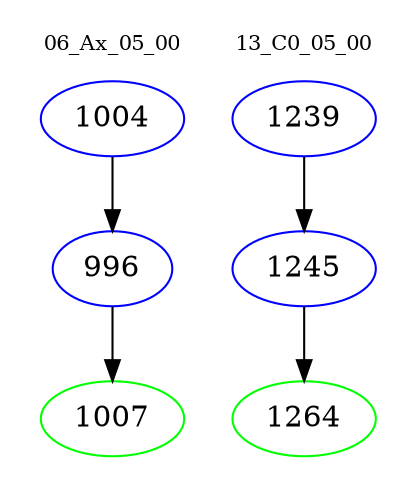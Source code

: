digraph{
subgraph cluster_0 {
color = white
label = "06_Ax_05_00";
fontsize=10;
T0_1004 [label="1004", color="blue"]
T0_1004 -> T0_996 [color="black"]
T0_996 [label="996", color="blue"]
T0_996 -> T0_1007 [color="black"]
T0_1007 [label="1007", color="green"]
}
subgraph cluster_1 {
color = white
label = "13_C0_05_00";
fontsize=10;
T1_1239 [label="1239", color="blue"]
T1_1239 -> T1_1245 [color="black"]
T1_1245 [label="1245", color="blue"]
T1_1245 -> T1_1264 [color="black"]
T1_1264 [label="1264", color="green"]
}
}

